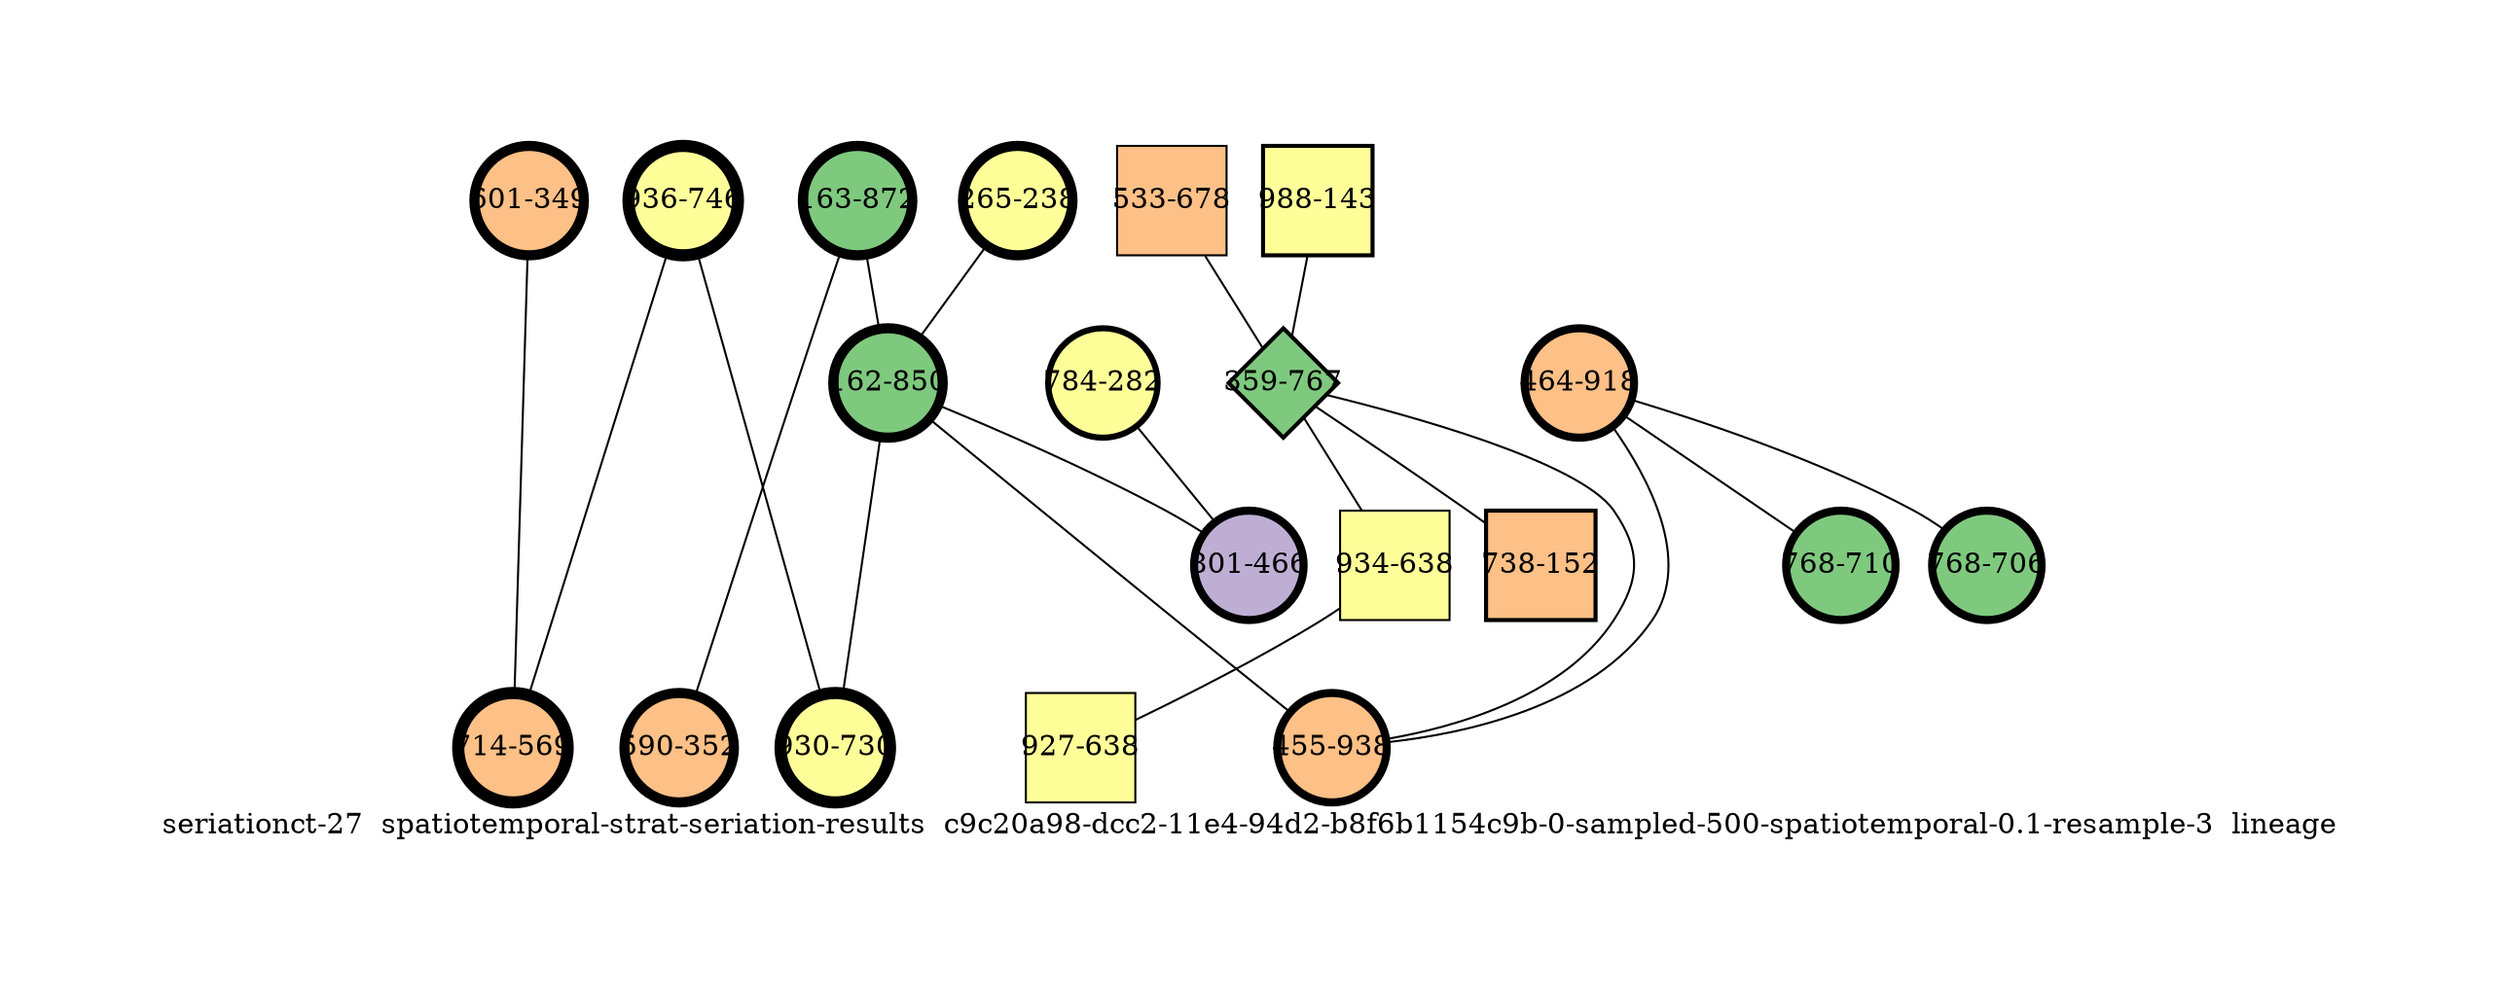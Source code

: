 strict graph "seriationct-27  spatiotemporal-strat-seriation-results  c9c20a98-dcc2-11e4-94d2-b8f6b1154c9b-0-sampled-500-spatiotemporal-0.1-resample-3  lineage" {
labelloc=b;
ratio=auto;
pad="1.0";
label="seriationct-27  spatiotemporal-strat-seriation-results  c9c20a98-dcc2-11e4-94d2-b8f6b1154c9b-0-sampled-500-spatiotemporal-0.1-resample-3  lineage";
node [width="0.75", style=filled, fixedsize=true, height="0.75", shape=circle, label=""];
0 [xCoordinate="872.0", appears_in_slice=5, yCoordinate="163.0", colorscheme=accent6, lineage_id=0, short_label="163-872", label="163-872", shape=circle, cluster_id=0, fillcolor=1, size="500.0", id=3, penwidth="5.0"];
1 [xCoordinate="678.0", appears_in_slice=1, yCoordinate="533.0", colorscheme=accent6, lineage_id=1, short_label="533-678", label="533-678", shape=square, cluster_id=2, fillcolor=3, size="500.0", id=11, penwidth="1.0"];
2 [xCoordinate="143.0", appears_in_slice=2, yCoordinate="988.0", colorscheme=accent6, lineage_id=1, short_label="988-143", label="988-143", shape=square, cluster_id=3, fillcolor=4, size="500.0", id=2, penwidth="2.0"];
3 [xCoordinate="238.0", appears_in_slice=5, yCoordinate="265.0", colorscheme=accent6, lineage_id=0, short_label="265-238", label="265-238", shape=circle, cluster_id=3, fillcolor=4, size="500.0", id=4, penwidth="5.0"];
4 [xCoordinate="352.0", appears_in_slice=5, yCoordinate="590.0", colorscheme=accent6, lineage_id=0, short_label="590-352", label="590-352", shape=circle, cluster_id=2, fillcolor=3, size="500.0", id=5, penwidth="5.0"];
5 [xCoordinate="767.0", appears_in_slice=2, yCoordinate="359.0", colorscheme=accent6, lineage_id=2, short_label="359-767", label="359-767", shape=diamond, cluster_id=0, fillcolor=1, size="500.0", id=17, penwidth="2.0"];
6 [xCoordinate="638.0", appears_in_slice=1, yCoordinate="934.0", colorscheme=accent6, lineage_id=1, short_label="934-638", label="934-638", shape=square, cluster_id=3, fillcolor=4, size="500.0", id=6, penwidth="1.0"];
7 [xCoordinate="349.0", appears_in_slice=5, yCoordinate="601.0", colorscheme=accent6, lineage_id=0, short_label="601-349", label="601-349", shape=circle, cluster_id=2, fillcolor=3, size="500.0", id=7, penwidth="5.0"];
8 [xCoordinate="152.0", appears_in_slice=2, yCoordinate="738.0", colorscheme=accent6, lineage_id=1, short_label="738-152", label="738-152", shape=square, cluster_id=2, fillcolor=3, size="500.0", id=0, penwidth="2.0"];
9 [xCoordinate="746.0", appears_in_slice=6, yCoordinate="936.0", colorscheme=accent6, lineage_id=0, short_label="936-746", label="936-746", shape=circle, cluster_id=3, fillcolor=4, size="500.0", id=1, penwidth="6.0"];
10 [xCoordinate="918.0", appears_in_slice=4, yCoordinate="464.0", colorscheme=accent6, lineage_id=0, short_label="464-918", label="464-918", shape=circle, cluster_id=2, fillcolor=3, size="500.0", id=19, penwidth="4.0"];
11 [xCoordinate="638.0", appears_in_slice=1, yCoordinate="927.0", colorscheme=accent6, lineage_id=1, short_label="927-638", label="927-638", shape=square, cluster_id=3, fillcolor=4, size="500.0", id=12, penwidth="1.0"];
12 [xCoordinate="850.0", appears_in_slice=5, yCoordinate="162.0", colorscheme=accent6, lineage_id=0, short_label="162-850", label="162-850", shape=circle, cluster_id=0, fillcolor=1, size="500.0", id=13, penwidth="5.0"];
13 [xCoordinate="730.0", appears_in_slice=6, yCoordinate="930.0", colorscheme=accent6, lineage_id=0, short_label="930-730", label="930-730", shape=circle, cluster_id=3, fillcolor=4, size="500.0", id=9, penwidth="6.0"];
14 [xCoordinate="938.0", appears_in_slice=4, yCoordinate="455.0", colorscheme=accent6, lineage_id=0, short_label="455-938", label="455-938", shape=circle, cluster_id=2, fillcolor=3, size="500.0", id=8, penwidth="4.0"];
15 [xCoordinate="710.0", appears_in_slice=4, yCoordinate="768.0", colorscheme=accent6, lineage_id=0, short_label="768-710", label="768-710", shape=circle, cluster_id=0, fillcolor=1, size="500.0", id=14, penwidth="4.0"];
16 [xCoordinate="569.0", appears_in_slice=6, yCoordinate="714.0", colorscheme=accent6, lineage_id=0, short_label="714-569", label="714-569", shape=circle, cluster_id=2, fillcolor=3, size="500.0", id=16, penwidth="6.0"];
17 [xCoordinate="282.0", appears_in_slice=3, yCoordinate="784.0", colorscheme=accent6, lineage_id=0, short_label="784-282", label="784-282", shape=circle, cluster_id=3, fillcolor=4, size="500.0", id=10, penwidth="3.0"];
18 [xCoordinate="706.0", appears_in_slice=4, yCoordinate="768.0", colorscheme=accent6, lineage_id=0, short_label="768-706", label="768-706", shape=circle, cluster_id=0, fillcolor=1, size="500.0", id=18, penwidth="4.0"];
19 [xCoordinate="466.0", appears_in_slice=4, yCoordinate="801.0", colorscheme=accent6, lineage_id=0, short_label="801-466", label="801-466", shape=circle, cluster_id=1, fillcolor=2, size="500.0", id=15, penwidth="4.0"];
0 -- 4  [inverseweight="22.1403721385", weight="0.0451663591625"];
0 -- 12  [inverseweight="6.72490242237", weight="0.148701042364"];
1 -- 5  [inverseweight="1.54854432471", weight="0.645767760112"];
2 -- 5  [inverseweight="1.4090713802", weight="0.709687255064"];
3 -- 12  [inverseweight="1.75202563661", weight="0.570767903793"];
5 -- 8  [inverseweight="1.75361969959", weight="0.57024906839"];
5 -- 6  [inverseweight="2.02341279485", weight="0.494214528317"];
5 -- 14  [inverseweight="1.42854810553", weight="0.700011428478"];
6 -- 11  [inverseweight="24.3975018237", weight="0.0409878030638"];
7 -- 16  [inverseweight="4.25967940474", weight="0.234759451354"];
9 -- 16  [inverseweight="2.97671786097", weight="0.335940470917"];
9 -- 13  [inverseweight="2.83706495171", weight="0.352476949601"];
10 -- 18  [inverseweight="3.23017906025", weight="0.309580361134"];
10 -- 14  [inverseweight="3.52830827267", weight="0.283421946927"];
10 -- 15  [inverseweight="17.8799634963", weight="0.0559285258164"];
12 -- 19  [inverseweight="3.93615381958", weight="0.254055112131"];
12 -- 13  [inverseweight="3.17167976806", weight="0.315290342383"];
12 -- 14  [inverseweight="2.47264317977", weight="0.404425518483"];
17 -- 19  [inverseweight="1.50627009613", weight="0.66389155741"];
}
